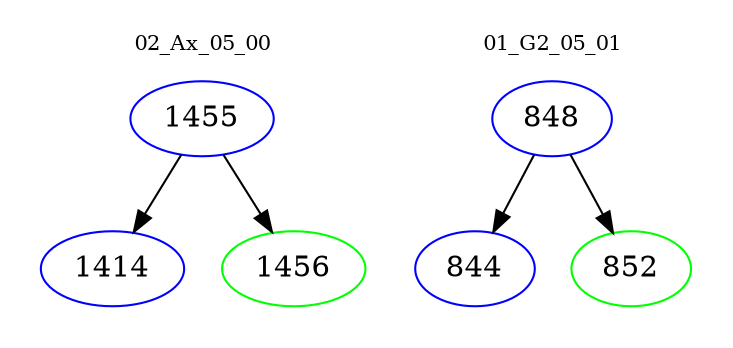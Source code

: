 digraph{
subgraph cluster_0 {
color = white
label = "02_Ax_05_00";
fontsize=10;
T0_1455 [label="1455", color="blue"]
T0_1455 -> T0_1414 [color="black"]
T0_1414 [label="1414", color="blue"]
T0_1455 -> T0_1456 [color="black"]
T0_1456 [label="1456", color="green"]
}
subgraph cluster_1 {
color = white
label = "01_G2_05_01";
fontsize=10;
T1_848 [label="848", color="blue"]
T1_848 -> T1_844 [color="black"]
T1_844 [label="844", color="blue"]
T1_848 -> T1_852 [color="black"]
T1_852 [label="852", color="green"]
}
}
